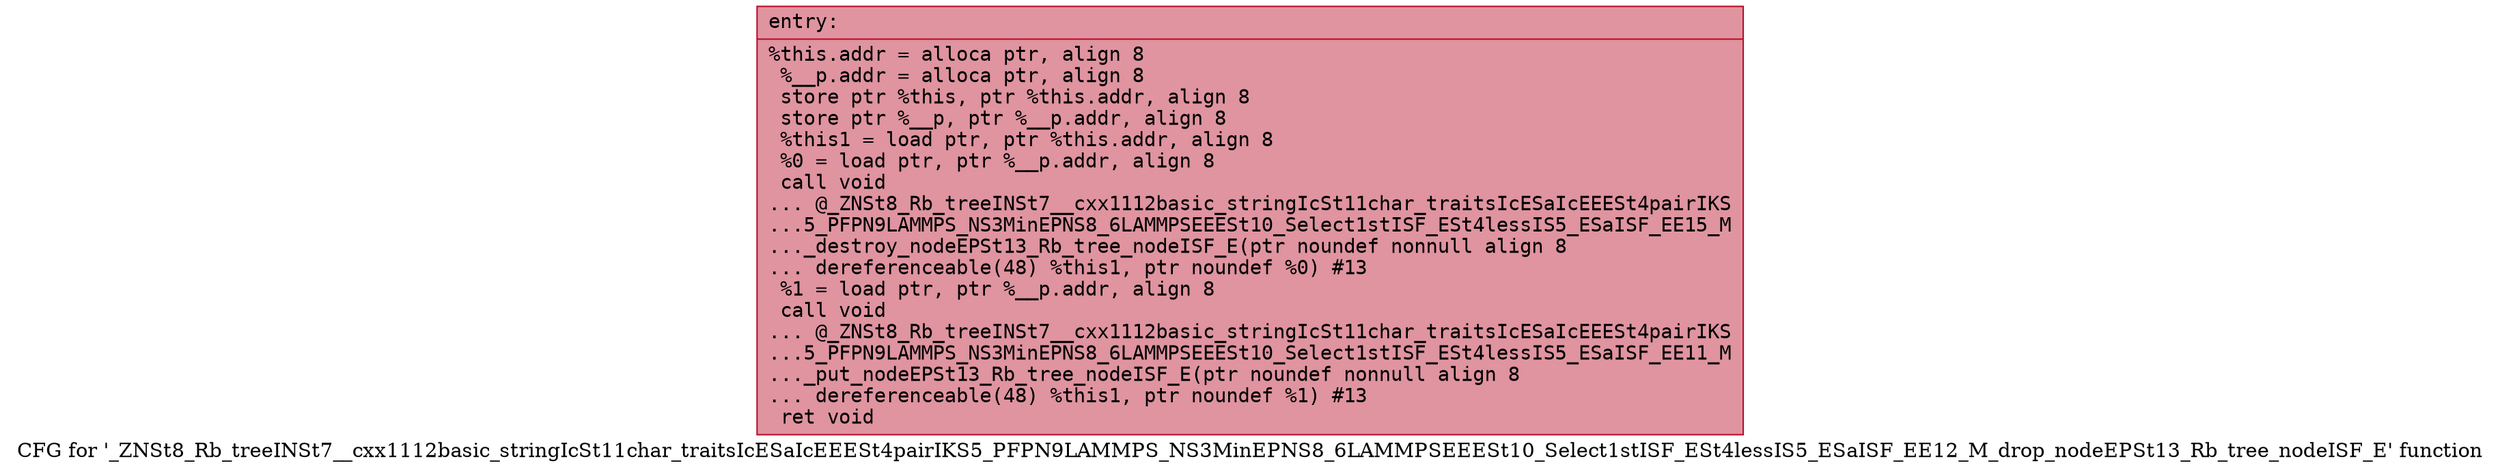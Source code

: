 digraph "CFG for '_ZNSt8_Rb_treeINSt7__cxx1112basic_stringIcSt11char_traitsIcESaIcEEESt4pairIKS5_PFPN9LAMMPS_NS3MinEPNS8_6LAMMPSEEESt10_Select1stISF_ESt4lessIS5_ESaISF_EE12_M_drop_nodeEPSt13_Rb_tree_nodeISF_E' function" {
	label="CFG for '_ZNSt8_Rb_treeINSt7__cxx1112basic_stringIcSt11char_traitsIcESaIcEEESt4pairIKS5_PFPN9LAMMPS_NS3MinEPNS8_6LAMMPSEEESt10_Select1stISF_ESt4lessIS5_ESaISF_EE12_M_drop_nodeEPSt13_Rb_tree_nodeISF_E' function";

	Node0x55ee271b1040 [shape=record,color="#b70d28ff", style=filled, fillcolor="#b70d2870" fontname="Courier",label="{entry:\l|  %this.addr = alloca ptr, align 8\l  %__p.addr = alloca ptr, align 8\l  store ptr %this, ptr %this.addr, align 8\l  store ptr %__p, ptr %__p.addr, align 8\l  %this1 = load ptr, ptr %this.addr, align 8\l  %0 = load ptr, ptr %__p.addr, align 8\l  call void\l... @_ZNSt8_Rb_treeINSt7__cxx1112basic_stringIcSt11char_traitsIcESaIcEEESt4pairIKS\l...5_PFPN9LAMMPS_NS3MinEPNS8_6LAMMPSEEESt10_Select1stISF_ESt4lessIS5_ESaISF_EE15_M\l..._destroy_nodeEPSt13_Rb_tree_nodeISF_E(ptr noundef nonnull align 8\l... dereferenceable(48) %this1, ptr noundef %0) #13\l  %1 = load ptr, ptr %__p.addr, align 8\l  call void\l... @_ZNSt8_Rb_treeINSt7__cxx1112basic_stringIcSt11char_traitsIcESaIcEEESt4pairIKS\l...5_PFPN9LAMMPS_NS3MinEPNS8_6LAMMPSEEESt10_Select1stISF_ESt4lessIS5_ESaISF_EE11_M\l..._put_nodeEPSt13_Rb_tree_nodeISF_E(ptr noundef nonnull align 8\l... dereferenceable(48) %this1, ptr noundef %1) #13\l  ret void\l}"];
}
